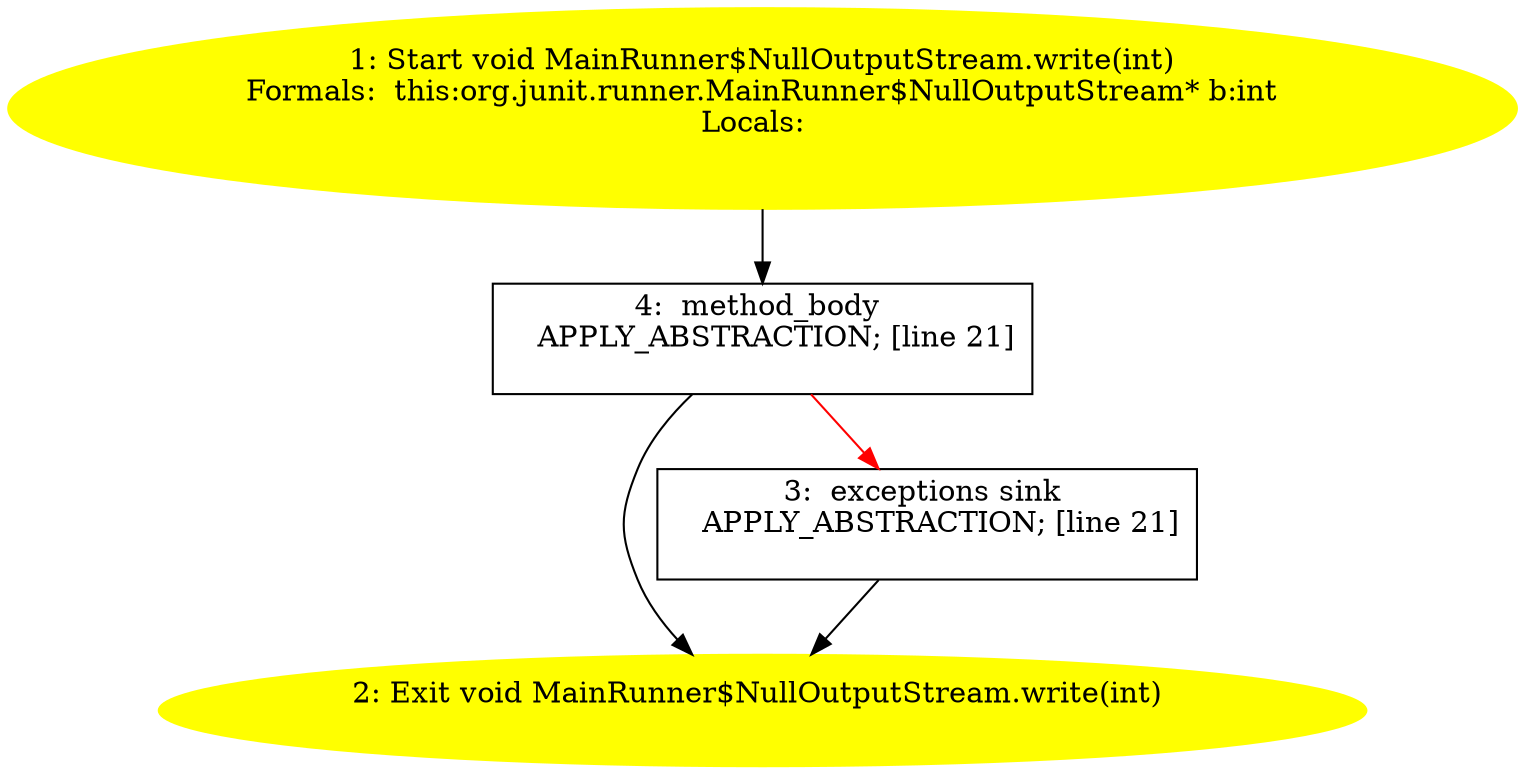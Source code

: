 /* @generated */
digraph cfg {
"org.junit.runner.MainRunner$NullOutputStream.write(int):void.0b5f780b7f388f2c0111ac3d3c0e0e32_1" [label="1: Start void MainRunner$NullOutputStream.write(int)\nFormals:  this:org.junit.runner.MainRunner$NullOutputStream* b:int\nLocals:  \n  " color=yellow style=filled]
	

	 "org.junit.runner.MainRunner$NullOutputStream.write(int):void.0b5f780b7f388f2c0111ac3d3c0e0e32_1" -> "org.junit.runner.MainRunner$NullOutputStream.write(int):void.0b5f780b7f388f2c0111ac3d3c0e0e32_4" ;
"org.junit.runner.MainRunner$NullOutputStream.write(int):void.0b5f780b7f388f2c0111ac3d3c0e0e32_2" [label="2: Exit void MainRunner$NullOutputStream.write(int) \n  " color=yellow style=filled]
	

"org.junit.runner.MainRunner$NullOutputStream.write(int):void.0b5f780b7f388f2c0111ac3d3c0e0e32_3" [label="3:  exceptions sink \n   APPLY_ABSTRACTION; [line 21]\n " shape="box"]
	

	 "org.junit.runner.MainRunner$NullOutputStream.write(int):void.0b5f780b7f388f2c0111ac3d3c0e0e32_3" -> "org.junit.runner.MainRunner$NullOutputStream.write(int):void.0b5f780b7f388f2c0111ac3d3c0e0e32_2" ;
"org.junit.runner.MainRunner$NullOutputStream.write(int):void.0b5f780b7f388f2c0111ac3d3c0e0e32_4" [label="4:  method_body \n   APPLY_ABSTRACTION; [line 21]\n " shape="box"]
	

	 "org.junit.runner.MainRunner$NullOutputStream.write(int):void.0b5f780b7f388f2c0111ac3d3c0e0e32_4" -> "org.junit.runner.MainRunner$NullOutputStream.write(int):void.0b5f780b7f388f2c0111ac3d3c0e0e32_2" ;
	 "org.junit.runner.MainRunner$NullOutputStream.write(int):void.0b5f780b7f388f2c0111ac3d3c0e0e32_4" -> "org.junit.runner.MainRunner$NullOutputStream.write(int):void.0b5f780b7f388f2c0111ac3d3c0e0e32_3" [color="red" ];
}

